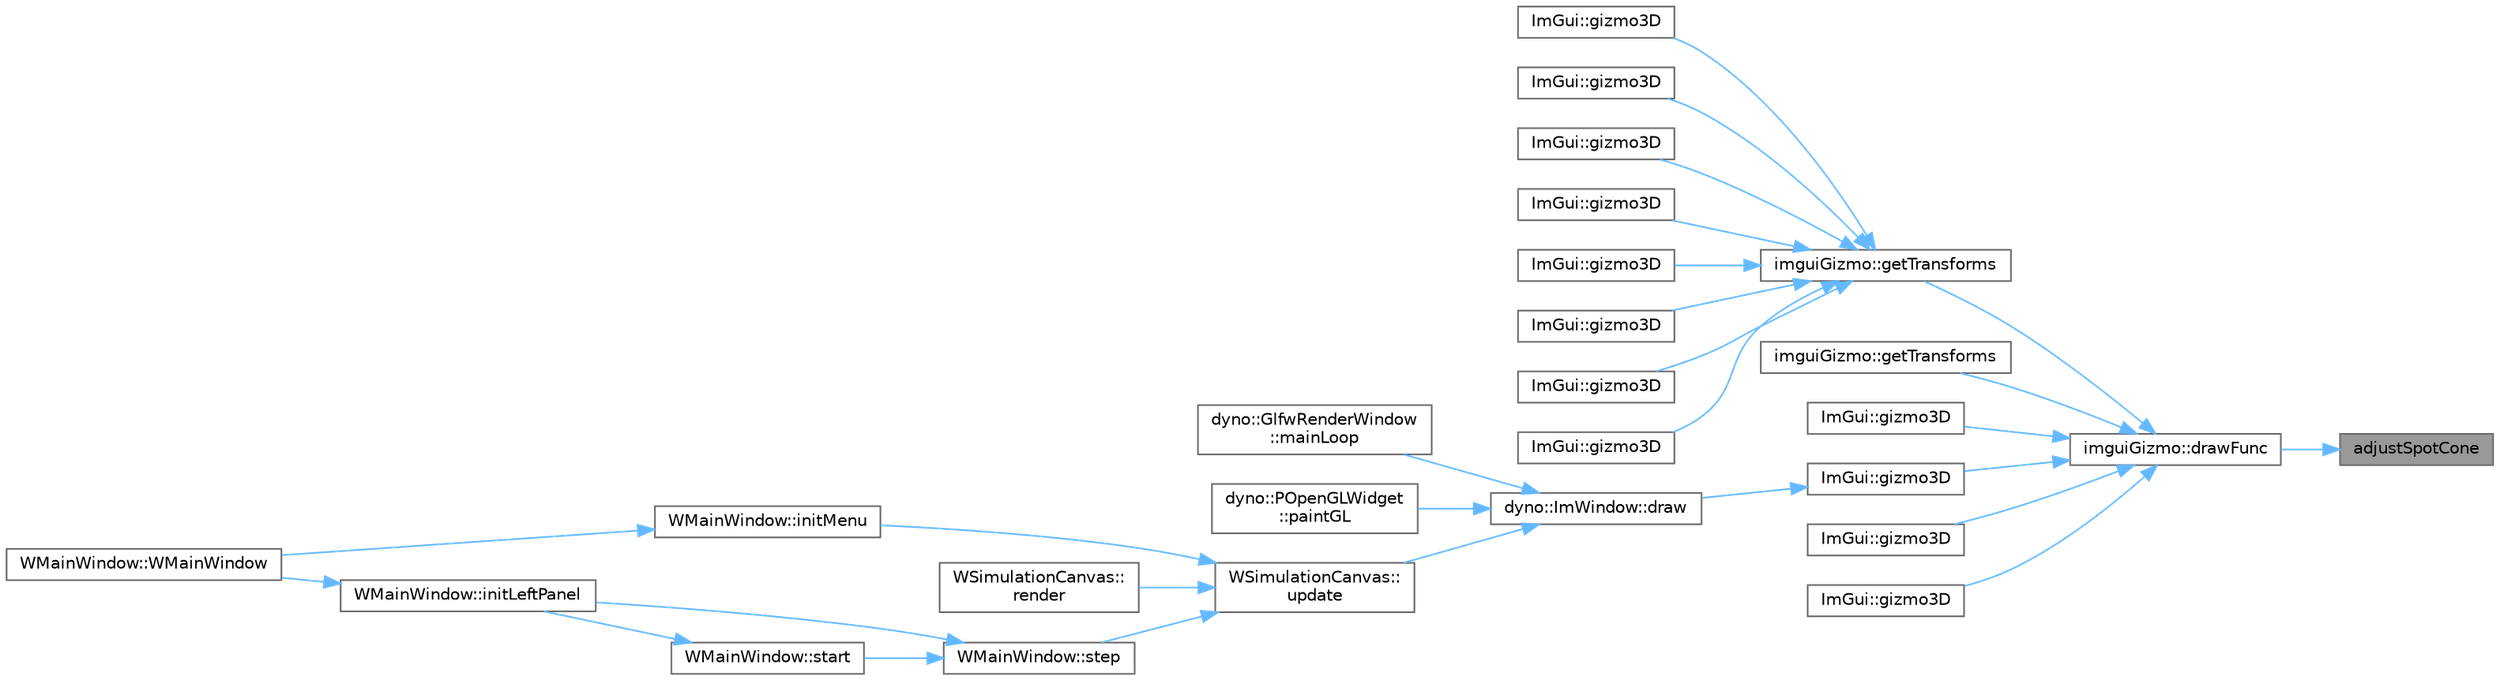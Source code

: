 digraph "adjustSpotCone"
{
 // LATEX_PDF_SIZE
  bgcolor="transparent";
  edge [fontname=Helvetica,fontsize=10,labelfontname=Helvetica,labelfontsize=10];
  node [fontname=Helvetica,fontsize=10,shape=box,height=0.2,width=0.4];
  rankdir="RL";
  Node1 [id="Node000001",label="adjustSpotCone",height=0.2,width=0.4,color="gray40", fillcolor="grey60", style="filled", fontcolor="black",tooltip=" "];
  Node1 -> Node2 [id="edge1_Node000001_Node000002",dir="back",color="steelblue1",style="solid",tooltip=" "];
  Node2 [id="Node000002",label="imguiGizmo::drawFunc",height=0.2,width=0.4,color="grey40", fillcolor="white", style="filled",URL="$structimgui_gizmo.html#a2c005d30d9ee3d3937373021936c1767",tooltip=" "];
  Node2 -> Node3 [id="edge2_Node000002_Node000003",dir="back",color="steelblue1",style="solid",tooltip=" "];
  Node3 [id="Node000003",label="imguiGizmo::getTransforms",height=0.2,width=0.4,color="grey40", fillcolor="white", style="filled",URL="$structimgui_gizmo.html#a241e926bd8739c54983bcd91be4b6ae3",tooltip=" "];
  Node3 -> Node4 [id="edge3_Node000003_Node000004",dir="back",color="steelblue1",style="solid",tooltip=" "];
  Node4 [id="Node000004",label="ImGui::gizmo3D",height=0.2,width=0.4,color="grey40", fillcolor="white", style="filled",URL="$namespace_im_gui.html#a61af30d549f6c2243c57a0d0d061e09a",tooltip=" "];
  Node3 -> Node5 [id="edge4_Node000003_Node000005",dir="back",color="steelblue1",style="solid",tooltip=" "];
  Node5 [id="Node000005",label="ImGui::gizmo3D",height=0.2,width=0.4,color="grey40", fillcolor="white", style="filled",URL="$namespace_im_gui.html#a877be18466d4e04f0b09af645d4406e1",tooltip=" "];
  Node3 -> Node6 [id="edge5_Node000003_Node000006",dir="back",color="steelblue1",style="solid",tooltip=" "];
  Node6 [id="Node000006",label="ImGui::gizmo3D",height=0.2,width=0.4,color="grey40", fillcolor="white", style="filled",URL="$namespace_im_gui.html#aca23c804bdcbc5de33b66933c14b5ad5",tooltip=" "];
  Node3 -> Node7 [id="edge6_Node000003_Node000007",dir="back",color="steelblue1",style="solid",tooltip=" "];
  Node7 [id="Node000007",label="ImGui::gizmo3D",height=0.2,width=0.4,color="grey40", fillcolor="white", style="filled",URL="$namespace_im_gui.html#af8ad013ce393b429a4a25fac01db6eda",tooltip=" "];
  Node3 -> Node8 [id="edge7_Node000003_Node000008",dir="back",color="steelblue1",style="solid",tooltip=" "];
  Node8 [id="Node000008",label="ImGui::gizmo3D",height=0.2,width=0.4,color="grey40", fillcolor="white", style="filled",URL="$namespace_im_gui.html#ae46fdfc64230fbd1698c69abd92fdfd6",tooltip=" "];
  Node3 -> Node9 [id="edge8_Node000003_Node000009",dir="back",color="steelblue1",style="solid",tooltip=" "];
  Node9 [id="Node000009",label="ImGui::gizmo3D",height=0.2,width=0.4,color="grey40", fillcolor="white", style="filled",URL="$namespace_im_gui.html#a027118ce41bc41c2f73b6d6e53140a85",tooltip=" "];
  Node3 -> Node10 [id="edge9_Node000003_Node000010",dir="back",color="steelblue1",style="solid",tooltip=" "];
  Node10 [id="Node000010",label="ImGui::gizmo3D",height=0.2,width=0.4,color="grey40", fillcolor="white", style="filled",URL="$namespace_im_gui.html#a11d3b06a2efc1fbdd031cc2685b01eed",tooltip=" "];
  Node3 -> Node11 [id="edge10_Node000003_Node000011",dir="back",color="steelblue1",style="solid",tooltip=" "];
  Node11 [id="Node000011",label="ImGui::gizmo3D",height=0.2,width=0.4,color="grey40", fillcolor="white", style="filled",URL="$namespace_im_gui.html#a2d2455778ebb948b9a7ca59128bc8493",tooltip=" "];
  Node2 -> Node12 [id="edge11_Node000002_Node000012",dir="back",color="steelblue1",style="solid",tooltip=" "];
  Node12 [id="Node000012",label="imguiGizmo::getTransforms",height=0.2,width=0.4,color="grey40", fillcolor="white", style="filled",URL="$structimgui_gizmo.html#a2069152a9dbaa940aa7d07c612afea8c",tooltip=" "];
  Node2 -> Node13 [id="edge12_Node000002_Node000013",dir="back",color="steelblue1",style="solid",tooltip=" "];
  Node13 [id="Node000013",label="ImGui::gizmo3D",height=0.2,width=0.4,color="grey40", fillcolor="white", style="filled",URL="$namespace_im_gui.html#af61ec011c335cdee3b2f83ef42d5b05e",tooltip=" "];
  Node2 -> Node14 [id="edge13_Node000002_Node000014",dir="back",color="steelblue1",style="solid",tooltip=" "];
  Node14 [id="Node000014",label="ImGui::gizmo3D",height=0.2,width=0.4,color="grey40", fillcolor="white", style="filled",URL="$namespace_im_gui.html#a90c2cd6c4e407679a6fb59114728de1b",tooltip=" "];
  Node14 -> Node15 [id="edge14_Node000014_Node000015",dir="back",color="steelblue1",style="solid",tooltip=" "];
  Node15 [id="Node000015",label="dyno::ImWindow::draw",height=0.2,width=0.4,color="grey40", fillcolor="white", style="filled",URL="$classdyno_1_1_im_window.html#a5075b54a2c06c5ca3ba633b3388cd836",tooltip=" "];
  Node15 -> Node16 [id="edge15_Node000015_Node000016",dir="back",color="steelblue1",style="solid",tooltip=" "];
  Node16 [id="Node000016",label="dyno::GlfwRenderWindow\l::mainLoop",height=0.2,width=0.4,color="grey40", fillcolor="white", style="filled",URL="$classdyno_1_1_glfw_render_window.html#a3bb103fce2b4642f10773e3c2ca9972d",tooltip=" "];
  Node15 -> Node17 [id="edge16_Node000015_Node000017",dir="back",color="steelblue1",style="solid",tooltip=" "];
  Node17 [id="Node000017",label="dyno::POpenGLWidget\l::paintGL",height=0.2,width=0.4,color="grey40", fillcolor="white", style="filled",URL="$classdyno_1_1_p_open_g_l_widget.html#ac3a49d40cf6bccf88a5b46f18f98ad07",tooltip=" "];
  Node15 -> Node18 [id="edge17_Node000015_Node000018",dir="back",color="steelblue1",style="solid",tooltip=" "];
  Node18 [id="Node000018",label="WSimulationCanvas::\lupdate",height=0.2,width=0.4,color="grey40", fillcolor="white", style="filled",URL="$class_w_simulation_canvas.html#af330bd93a0dc5ced223cf07561b2374d",tooltip=" "];
  Node18 -> Node19 [id="edge18_Node000018_Node000019",dir="back",color="steelblue1",style="solid",tooltip=" "];
  Node19 [id="Node000019",label="WMainWindow::initMenu",height=0.2,width=0.4,color="grey40", fillcolor="white", style="filled",URL="$class_w_main_window.html#a7341f8de72ede8022b0b353e11df0bba",tooltip=" "];
  Node19 -> Node20 [id="edge19_Node000019_Node000020",dir="back",color="steelblue1",style="solid",tooltip=" "];
  Node20 [id="Node000020",label="WMainWindow::WMainWindow",height=0.2,width=0.4,color="grey40", fillcolor="white", style="filled",URL="$class_w_main_window.html#ad9432332a2d47efa21104a03bcd1c5fe",tooltip=" "];
  Node18 -> Node21 [id="edge20_Node000018_Node000021",dir="back",color="steelblue1",style="solid",tooltip=" "];
  Node21 [id="Node000021",label="WSimulationCanvas::\lrender",height=0.2,width=0.4,color="grey40", fillcolor="white", style="filled",URL="$class_w_simulation_canvas.html#a29b6d8daeef2b20158893b121997420c",tooltip=" "];
  Node18 -> Node22 [id="edge21_Node000018_Node000022",dir="back",color="steelblue1",style="solid",tooltip=" "];
  Node22 [id="Node000022",label="WMainWindow::step",height=0.2,width=0.4,color="grey40", fillcolor="white", style="filled",URL="$class_w_main_window.html#ae5389adf709fa3230dcf7aa43bf74a01",tooltip=" "];
  Node22 -> Node23 [id="edge22_Node000022_Node000023",dir="back",color="steelblue1",style="solid",tooltip=" "];
  Node23 [id="Node000023",label="WMainWindow::initLeftPanel",height=0.2,width=0.4,color="grey40", fillcolor="white", style="filled",URL="$class_w_main_window.html#ab9eac61256921bae2858f7ce9ad73a4f",tooltip=" "];
  Node23 -> Node20 [id="edge23_Node000023_Node000020",dir="back",color="steelblue1",style="solid",tooltip=" "];
  Node22 -> Node24 [id="edge24_Node000022_Node000024",dir="back",color="steelblue1",style="solid",tooltip=" "];
  Node24 [id="Node000024",label="WMainWindow::start",height=0.2,width=0.4,color="grey40", fillcolor="white", style="filled",URL="$class_w_main_window.html#adafeb33ccab943e1d587c9dc64ddae76",tooltip=" "];
  Node24 -> Node23 [id="edge25_Node000024_Node000023",dir="back",color="steelblue1",style="solid",tooltip=" "];
  Node2 -> Node25 [id="edge26_Node000002_Node000025",dir="back",color="steelblue1",style="solid",tooltip=" "];
  Node25 [id="Node000025",label="ImGui::gizmo3D",height=0.2,width=0.4,color="grey40", fillcolor="white", style="filled",URL="$namespace_im_gui.html#a8d9228acc39af8e1a47b2bd05bcb054d",tooltip=" "];
  Node2 -> Node26 [id="edge27_Node000002_Node000026",dir="back",color="steelblue1",style="solid",tooltip=" "];
  Node26 [id="Node000026",label="ImGui::gizmo3D",height=0.2,width=0.4,color="grey40", fillcolor="white", style="filled",URL="$namespace_im_gui.html#aa09bc84b694b646f34ca6b4eec5c25e5",tooltip=" "];
}

